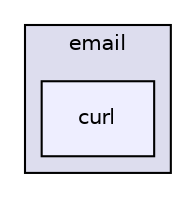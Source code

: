 digraph "include/email/curl" {
  compound=true
  node [ fontsize="10", fontname="Helvetica"];
  edge [ labelfontsize="10", labelfontname="Helvetica"];
  subgraph clusterdir_ad3ce1c7f1742348b8130f4dda8e17a5 {
    graph [ bgcolor="#ddddee", pencolor="black", label="email" fontname="Helvetica", fontsize="10", URL="dir_ad3ce1c7f1742348b8130f4dda8e17a5.html"]
  dir_0a571530ab715c042e6dcc1943a3a21e [shape=box, label="curl", style="filled", fillcolor="#eeeeff", pencolor="black", URL="dir_0a571530ab715c042e6dcc1943a3a21e.html"];
  }
}
